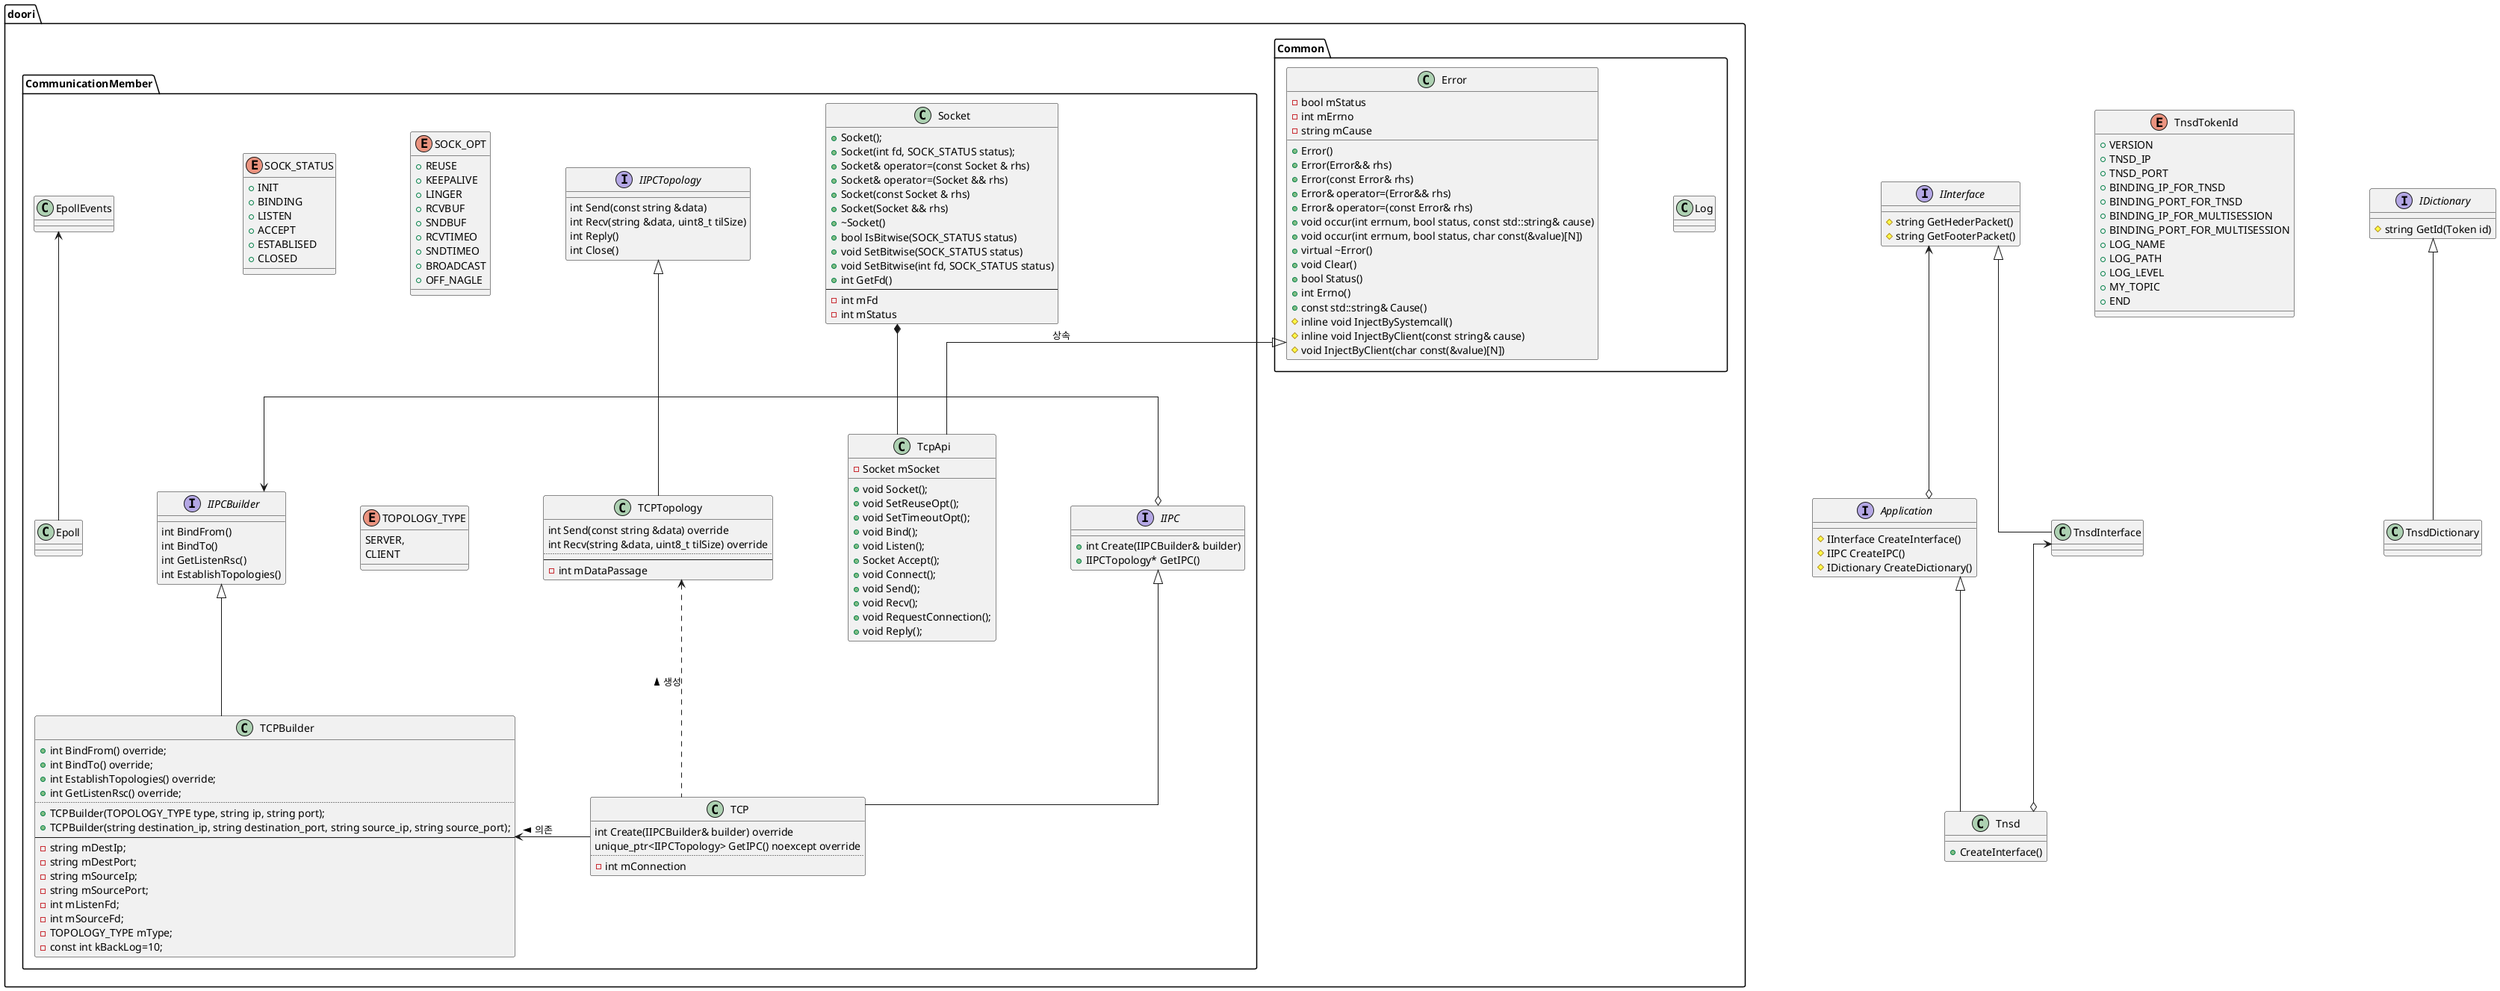 @startuml
' - private, # protected, + public
'클래스 위 아래 간격을 고정
skinparam ranksep 100
'클래스 좌우 간격을 고정
skinparam nodesep 100
'화살표 방향이 수직 수평으로 표시됨
skinparam linetype ortho
'그래프로 표시되는 글자는 설치되어 있는 D2Coding 폰트로 지정함
skinparam defaultFontName D2Coding
'https://plantuml.com/class-diagram
set namespaceSeparator ::

class doori::Common::Log{
}
class doori::Common::Error{
+Error()
+Error(Error&& rhs)
+Error(const Error& rhs)
+Error& operator=(Error&& rhs)
+Error& operator=(const Error& rhs)
+void occur(int errnum, bool status, const std::string& cause)
+void occur(int errnum, bool status, char const(&value)[N])
+virtual ~Error()
+void Clear()
+bool Status()
+int Errno()
+const std::string& Cause()
#inline void InjectBySystemcall()
#inline void InjectByClient(const string& cause)
#void InjectByClient(char const(&value)[N])
-bool mStatus
-int mErrno
-string mCause
}

Interface Application{
#IInterface CreateInterface()
#IIPC CreateIPC()
#IDictionary CreateDictionary()
}

Interface IInterface{
#string GetHederPacket()
#string GetFooterPacket()
}

class Tnsd{
+CreateInterface()
}

class TnsdInterface{
}


enum TnsdTokenId{
+VERSION
+TNSD_IP
+TNSD_PORT
+BINDING_IP_FOR_TNSD
+BINDING_PORT_FOR_TNSD
+BINDING_IP_FOR_MULTISESSION
+BINDING_PORT_FOR_MULTISESSION
+LOG_NAME
+LOG_PATH
+LOG_LEVEL
+MY_TOPIC
+END
}

interface IDictionary{
#string GetId(Token id)
}

class TnsdDictionary{
}

enum doori::CommunicationMember::SOCK_STATUS {
+INIT
+BINDING
+LISTEN
+ACCEPT
+ESTABLISED
+CLOSED
}

enum doori::CommunicationMember::SOCK_OPT {
+REUSE
+KEEPALIVE
+LINGER
+RCVBUF
+SNDBUF
+RCVTIMEO
+SNDTIMEO
+BROADCAST
+OFF_NAGLE
}



class doori::CommunicationMember::Socket{
+Socket();
+Socket(int fd, SOCK_STATUS status);
+Socket& operator=(const Socket & rhs)
+Socket& operator=(Socket && rhs)
+Socket(const Socket & rhs)
+Socket(Socket && rhs)
+~Socket()
+bool IsBitwise(SOCK_STATUS status)
+void SetBitwise(SOCK_STATUS status)
+void SetBitwise(int fd, SOCK_STATUS status)
+int GetFd()
---
-int mFd
-int mStatus
}

class doori::CommunicationMember::TcpApi{
+void Socket();
+void SetReuseOpt();
+void SetTimeoutOpt();
+void Bind();
+void Listen();
+Socket Accept();
+void Connect();
+void Send();
+void Recv();
+void RequestConnection();
+void Reply();
-Socket mSocket
}

Error <|-- TcpApi : 상속
Socket *-- TcpApi

interface doori::CommunicationMember::IIPC{
+int Create(IIPCBuilder& builder)
+IIPCTopology* GetIPC()
}

class doori::CommunicationMember::TCP{
int Create(IIPCBuilder& builder) override
unique_ptr<IIPCTopology> GetIPC() noexcept override
..
-int mConnection
}


enum doori::CommunicationMember::TOPOLOGY_TYPE {
SERVER,
CLIENT
}

interface doori::CommunicationMember::IIPCBuilder{
int BindFrom()
int BindTo()
int GetListenRsc()
int EstablishTopologies()
}

class doori::CommunicationMember::TCPBuilder{
+int BindFrom() override;
+int BindTo() override;
+int EstablishTopologies() override;
+int GetListenRsc() override;
..
+TCPBuilder(TOPOLOGY_TYPE type, string ip, string port);
+TCPBuilder(string destination_ip, string destination_port, string source_ip, string source_port);
--
-string mDestIp;
-string mDestPort;
-string mSourceIp;
-string mSourcePort;
-int mListenFd;
-int mSourceFd;
-TOPOLOGY_TYPE mType;
-const int kBackLog=10;
}

interface doori::CommunicationMember::IIPCTopology{
int Send(const string &data)
int Recv(string &data, uint8_t tilSize)
int Reply()
int Close()
}

class doori::CommunicationMember::TCPTopology{
int Send(const string &data) override
int Recv(string &data, uint8_t tilSize) override
..
--
-int mDataPassage
}

class doori::CommunicationMember::Epoll{
}

class doori::CommunicationMember::EpollEvents{
}

EpollEvents <-- Epoll



IDictionary <|-- TnsdDictionary


Application <|-- Tnsd
IInterface <|-- TnsdInterface
IInterface <--o Application
TnsdInterface <--o Tnsd

IIPCBuilder <|-- TCPBuilder
IIPCTopology <|-- TCPTopology

IIPC <|-- TCP
IIPCBuilder <-o IIPC
TCPBuilder <- TCP : 의존 <
TCPTopology <.. TCP : 생성 <





@enduml
